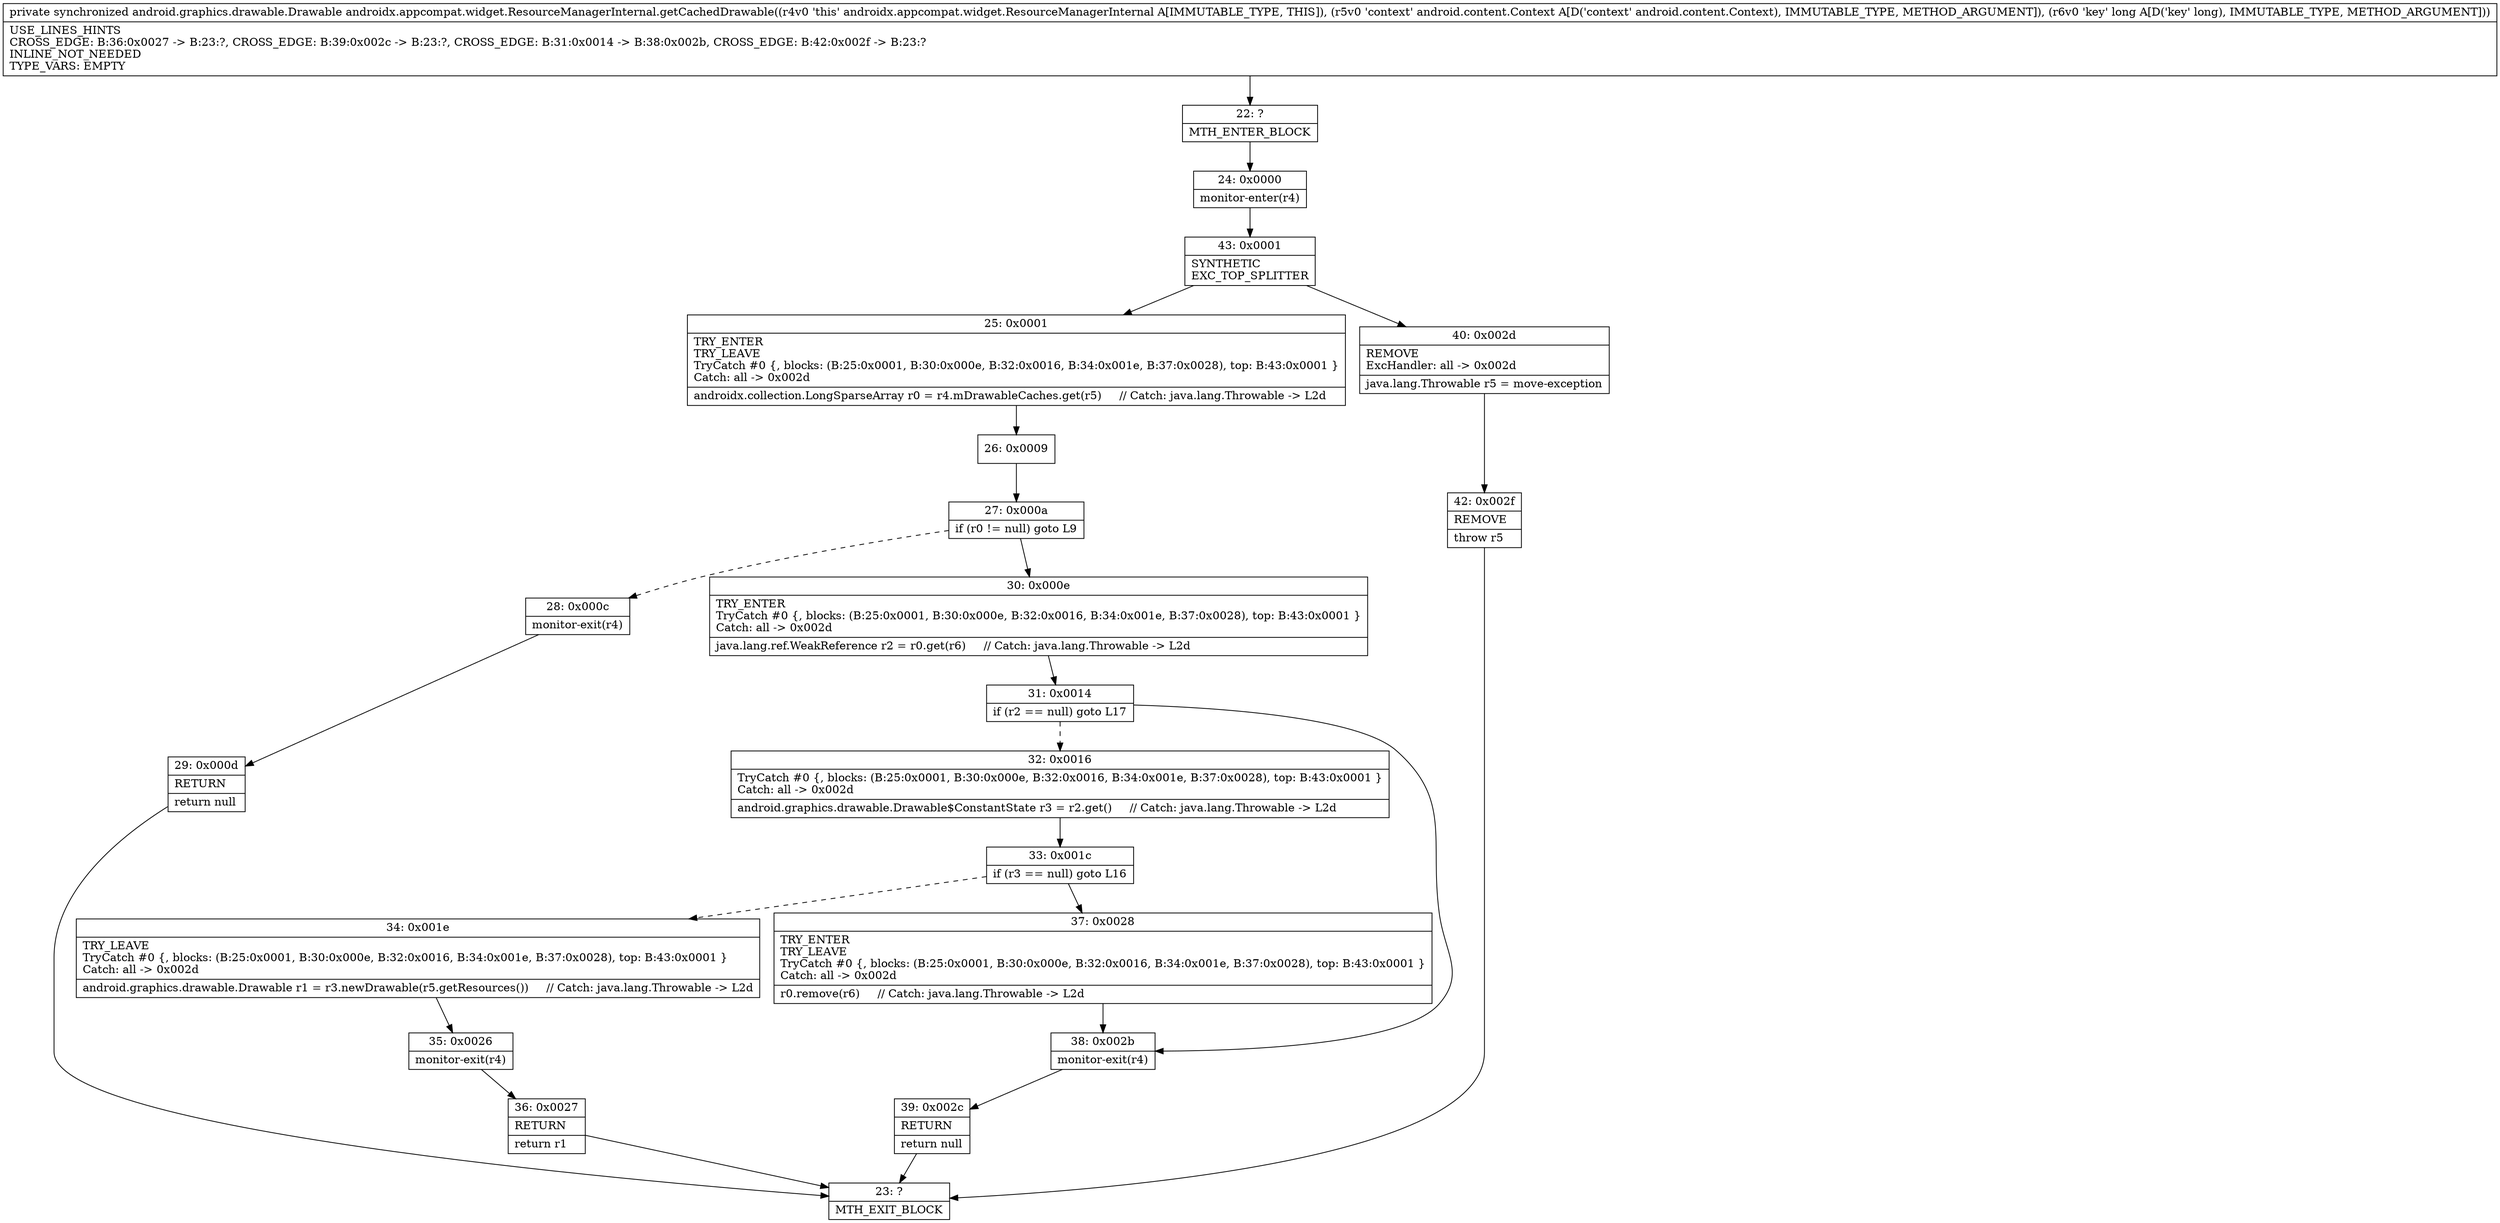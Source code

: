 digraph "CFG forandroidx.appcompat.widget.ResourceManagerInternal.getCachedDrawable(Landroid\/content\/Context;J)Landroid\/graphics\/drawable\/Drawable;" {
Node_22 [shape=record,label="{22\:\ ?|MTH_ENTER_BLOCK\l}"];
Node_24 [shape=record,label="{24\:\ 0x0000|monitor\-enter(r4)\l}"];
Node_43 [shape=record,label="{43\:\ 0x0001|SYNTHETIC\lEXC_TOP_SPLITTER\l}"];
Node_25 [shape=record,label="{25\:\ 0x0001|TRY_ENTER\lTRY_LEAVE\lTryCatch #0 \{, blocks: (B:25:0x0001, B:30:0x000e, B:32:0x0016, B:34:0x001e, B:37:0x0028), top: B:43:0x0001 \}\lCatch: all \-\> 0x002d\l|androidx.collection.LongSparseArray r0 = r4.mDrawableCaches.get(r5)     \/\/ Catch: java.lang.Throwable \-\> L2d\l}"];
Node_26 [shape=record,label="{26\:\ 0x0009}"];
Node_27 [shape=record,label="{27\:\ 0x000a|if (r0 != null) goto L9\l}"];
Node_28 [shape=record,label="{28\:\ 0x000c|monitor\-exit(r4)\l}"];
Node_29 [shape=record,label="{29\:\ 0x000d|RETURN\l|return null\l}"];
Node_23 [shape=record,label="{23\:\ ?|MTH_EXIT_BLOCK\l}"];
Node_30 [shape=record,label="{30\:\ 0x000e|TRY_ENTER\lTryCatch #0 \{, blocks: (B:25:0x0001, B:30:0x000e, B:32:0x0016, B:34:0x001e, B:37:0x0028), top: B:43:0x0001 \}\lCatch: all \-\> 0x002d\l|java.lang.ref.WeakReference r2 = r0.get(r6)     \/\/ Catch: java.lang.Throwable \-\> L2d\l}"];
Node_31 [shape=record,label="{31\:\ 0x0014|if (r2 == null) goto L17\l}"];
Node_32 [shape=record,label="{32\:\ 0x0016|TryCatch #0 \{, blocks: (B:25:0x0001, B:30:0x000e, B:32:0x0016, B:34:0x001e, B:37:0x0028), top: B:43:0x0001 \}\lCatch: all \-\> 0x002d\l|android.graphics.drawable.Drawable$ConstantState r3 = r2.get()     \/\/ Catch: java.lang.Throwable \-\> L2d\l}"];
Node_33 [shape=record,label="{33\:\ 0x001c|if (r3 == null) goto L16\l}"];
Node_34 [shape=record,label="{34\:\ 0x001e|TRY_LEAVE\lTryCatch #0 \{, blocks: (B:25:0x0001, B:30:0x000e, B:32:0x0016, B:34:0x001e, B:37:0x0028), top: B:43:0x0001 \}\lCatch: all \-\> 0x002d\l|android.graphics.drawable.Drawable r1 = r3.newDrawable(r5.getResources())     \/\/ Catch: java.lang.Throwable \-\> L2d\l}"];
Node_35 [shape=record,label="{35\:\ 0x0026|monitor\-exit(r4)\l}"];
Node_36 [shape=record,label="{36\:\ 0x0027|RETURN\l|return r1\l}"];
Node_37 [shape=record,label="{37\:\ 0x0028|TRY_ENTER\lTRY_LEAVE\lTryCatch #0 \{, blocks: (B:25:0x0001, B:30:0x000e, B:32:0x0016, B:34:0x001e, B:37:0x0028), top: B:43:0x0001 \}\lCatch: all \-\> 0x002d\l|r0.remove(r6)     \/\/ Catch: java.lang.Throwable \-\> L2d\l}"];
Node_38 [shape=record,label="{38\:\ 0x002b|monitor\-exit(r4)\l}"];
Node_39 [shape=record,label="{39\:\ 0x002c|RETURN\l|return null\l}"];
Node_40 [shape=record,label="{40\:\ 0x002d|REMOVE\lExcHandler: all \-\> 0x002d\l|java.lang.Throwable r5 = move\-exception\l}"];
Node_42 [shape=record,label="{42\:\ 0x002f|REMOVE\l|throw r5\l}"];
MethodNode[shape=record,label="{private synchronized android.graphics.drawable.Drawable androidx.appcompat.widget.ResourceManagerInternal.getCachedDrawable((r4v0 'this' androidx.appcompat.widget.ResourceManagerInternal A[IMMUTABLE_TYPE, THIS]), (r5v0 'context' android.content.Context A[D('context' android.content.Context), IMMUTABLE_TYPE, METHOD_ARGUMENT]), (r6v0 'key' long A[D('key' long), IMMUTABLE_TYPE, METHOD_ARGUMENT]))  | USE_LINES_HINTS\lCROSS_EDGE: B:36:0x0027 \-\> B:23:?, CROSS_EDGE: B:39:0x002c \-\> B:23:?, CROSS_EDGE: B:31:0x0014 \-\> B:38:0x002b, CROSS_EDGE: B:42:0x002f \-\> B:23:?\lINLINE_NOT_NEEDED\lTYPE_VARS: EMPTY\l}"];
MethodNode -> Node_22;Node_22 -> Node_24;
Node_24 -> Node_43;
Node_43 -> Node_25;
Node_43 -> Node_40;
Node_25 -> Node_26;
Node_26 -> Node_27;
Node_27 -> Node_28[style=dashed];
Node_27 -> Node_30;
Node_28 -> Node_29;
Node_29 -> Node_23;
Node_30 -> Node_31;
Node_31 -> Node_32[style=dashed];
Node_31 -> Node_38;
Node_32 -> Node_33;
Node_33 -> Node_34[style=dashed];
Node_33 -> Node_37;
Node_34 -> Node_35;
Node_35 -> Node_36;
Node_36 -> Node_23;
Node_37 -> Node_38;
Node_38 -> Node_39;
Node_39 -> Node_23;
Node_40 -> Node_42;
Node_42 -> Node_23;
}

